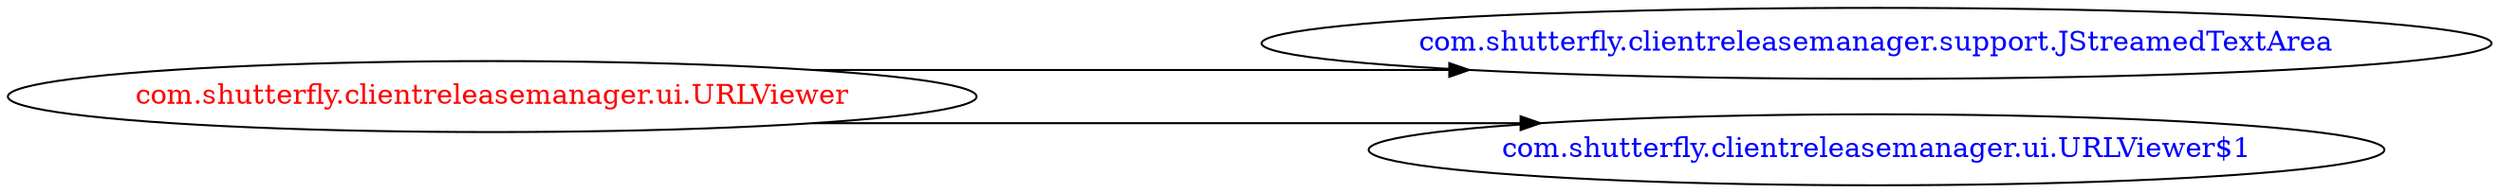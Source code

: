 digraph dependencyGraph {
 concentrate=true;
 ranksep="2.0";
 rankdir="LR"; 
 splines="ortho";
"com.shutterfly.clientreleasemanager.ui.URLViewer" [fontcolor="red"];
"com.shutterfly.clientreleasemanager.support.JStreamedTextArea" [ fontcolor="blue" ];
"com.shutterfly.clientreleasemanager.ui.URLViewer"->"com.shutterfly.clientreleasemanager.support.JStreamedTextArea";
"com.shutterfly.clientreleasemanager.ui.URLViewer$1" [ fontcolor="blue" ];
"com.shutterfly.clientreleasemanager.ui.URLViewer"->"com.shutterfly.clientreleasemanager.ui.URLViewer$1";
}